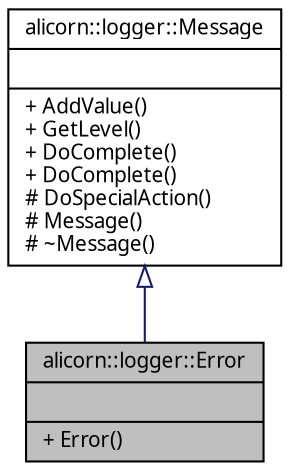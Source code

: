 digraph "alicorn::logger::Error"
{
 // INTERACTIVE_SVG=YES
  edge [fontname="Verdana",fontsize="10",labelfontname="Verdana",labelfontsize="10"];
  node [fontname="Verdana",fontsize="10",shape=record];
  Node1 [label="{alicorn::logger::Error\n||+ Error()\l}",height=0.2,width=0.4,color="black", fillcolor="grey75", style="filled", fontcolor="black"];
  Node2 -> Node1 [dir="back",color="midnightblue",fontsize="10",style="solid",arrowtail="onormal",fontname="Verdana"];
  Node2 [label="{alicorn::logger::Message\n||+ AddValue()\l+ GetLevel()\l+ DoComplete()\l+ DoComplete()\l# DoSpecialAction()\l# Message()\l# ~Message()\l}",height=0.2,width=0.4,color="black", fillcolor="white", style="filled",URL="$a00114.html",tooltip="Класс входит в Проект Logger   Базовый класс типов сообщений. "];
}
